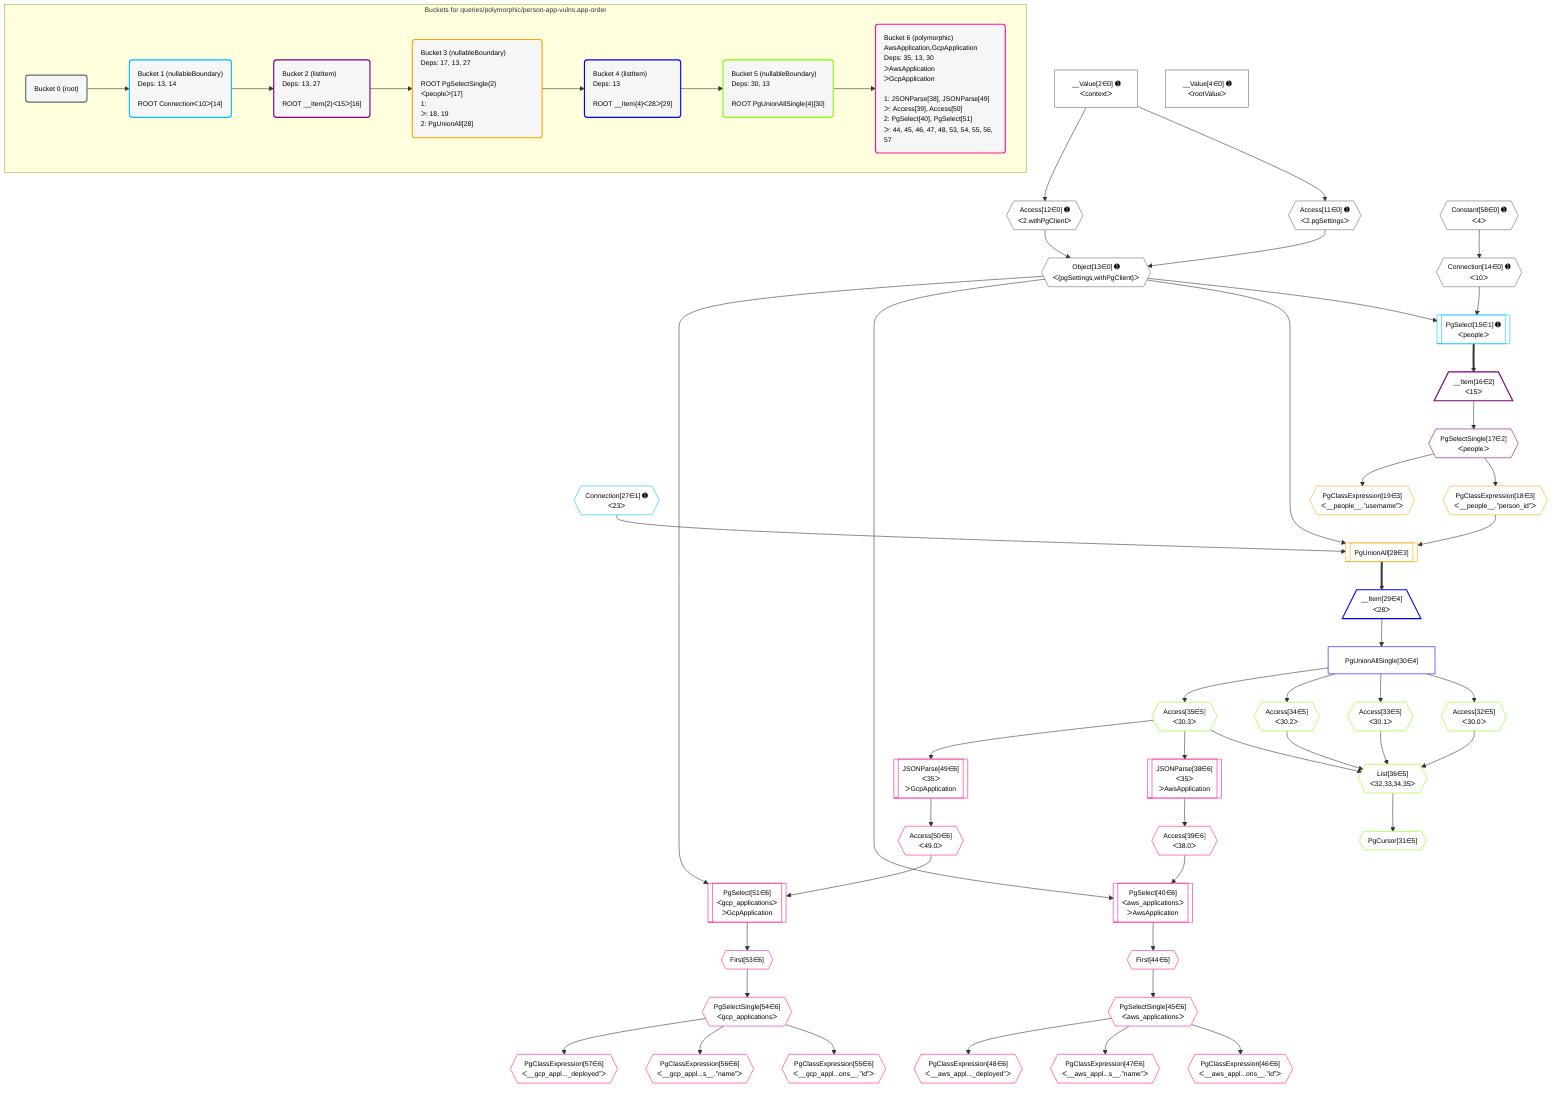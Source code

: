 %%{init: {'themeVariables': { 'fontSize': '12px'}}}%%
graph TD
    classDef path fill:#eee,stroke:#000,color:#000
    classDef plan fill:#fff,stroke-width:1px,color:#000
    classDef itemplan fill:#fff,stroke-width:2px,color:#000
    classDef unbatchedplan fill:#dff,stroke-width:1px,color:#000
    classDef sideeffectplan fill:#fcc,stroke-width:2px,color:#000
    classDef bucket fill:#f6f6f6,color:#000,stroke-width:2px,text-align:left


    %% plan dependencies
    Object13{{"Object[13∈0] ➊<br />ᐸ{pgSettings,withPgClient}ᐳ"}}:::plan
    Access11{{"Access[11∈0] ➊<br />ᐸ2.pgSettingsᐳ"}}:::plan
    Access12{{"Access[12∈0] ➊<br />ᐸ2.withPgClientᐳ"}}:::plan
    Access11 & Access12 --> Object13
    __Value2["__Value[2∈0] ➊<br />ᐸcontextᐳ"]:::plan
    __Value2 --> Access11
    __Value2 --> Access12
    Connection14{{"Connection[14∈0] ➊<br />ᐸ10ᐳ"}}:::plan
    Constant58{{"Constant[58∈0] ➊<br />ᐸ4ᐳ"}}:::plan
    Constant58 --> Connection14
    __Value4["__Value[4∈0] ➊<br />ᐸrootValueᐳ"]:::plan
    PgSelect15[["PgSelect[15∈1] ➊<br />ᐸpeopleᐳ"]]:::plan
    Object13 & Connection14 --> PgSelect15
    Connection27{{"Connection[27∈1] ➊<br />ᐸ23ᐳ"}}:::plan
    __Item16[/"__Item[16∈2]<br />ᐸ15ᐳ"\]:::itemplan
    PgSelect15 ==> __Item16
    PgSelectSingle17{{"PgSelectSingle[17∈2]<br />ᐸpeopleᐳ"}}:::plan
    __Item16 --> PgSelectSingle17
    PgUnionAll28[["PgUnionAll[28∈3]"]]:::plan
    PgClassExpression18{{"PgClassExpression[18∈3]<br />ᐸ__people__.”person_id”ᐳ"}}:::plan
    Object13 & PgClassExpression18 & Connection27 --> PgUnionAll28
    PgSelectSingle17 --> PgClassExpression18
    PgClassExpression19{{"PgClassExpression[19∈3]<br />ᐸ__people__.”username”ᐳ"}}:::plan
    PgSelectSingle17 --> PgClassExpression19
    __Item29[/"__Item[29∈4]<br />ᐸ28ᐳ"\]:::itemplan
    PgUnionAll28 ==> __Item29
    PgUnionAllSingle30["PgUnionAllSingle[30∈4]"]:::plan
    __Item29 --> PgUnionAllSingle30
    List36{{"List[36∈5]<br />ᐸ32,33,34,35ᐳ"}}:::plan
    Access32{{"Access[32∈5]<br />ᐸ30.0ᐳ"}}:::plan
    Access33{{"Access[33∈5]<br />ᐸ30.1ᐳ"}}:::plan
    Access34{{"Access[34∈5]<br />ᐸ30.2ᐳ"}}:::plan
    Access35{{"Access[35∈5]<br />ᐸ30.3ᐳ"}}:::plan
    Access32 & Access33 & Access34 & Access35 --> List36
    PgCursor31{{"PgCursor[31∈5]"}}:::plan
    List36 --> PgCursor31
    PgUnionAllSingle30 --> Access32
    PgUnionAllSingle30 --> Access33
    PgUnionAllSingle30 --> Access34
    PgUnionAllSingle30 --> Access35
    PgSelect40[["PgSelect[40∈6]<br />ᐸaws_applicationsᐳ<br />ᐳAwsApplication"]]:::plan
    Access39{{"Access[39∈6]<br />ᐸ38.0ᐳ"}}:::plan
    Object13 & Access39 --> PgSelect40
    PgSelect51[["PgSelect[51∈6]<br />ᐸgcp_applicationsᐳ<br />ᐳGcpApplication"]]:::plan
    Access50{{"Access[50∈6]<br />ᐸ49.0ᐳ"}}:::plan
    Object13 & Access50 --> PgSelect51
    JSONParse38[["JSONParse[38∈6]<br />ᐸ35ᐳ<br />ᐳAwsApplication"]]:::plan
    Access35 --> JSONParse38
    JSONParse38 --> Access39
    First44{{"First[44∈6]"}}:::plan
    PgSelect40 --> First44
    PgSelectSingle45{{"PgSelectSingle[45∈6]<br />ᐸaws_applicationsᐳ"}}:::plan
    First44 --> PgSelectSingle45
    PgClassExpression46{{"PgClassExpression[46∈6]<br />ᐸ__aws_appl...ons__.”id”ᐳ"}}:::plan
    PgSelectSingle45 --> PgClassExpression46
    PgClassExpression47{{"PgClassExpression[47∈6]<br />ᐸ__aws_appl...s__.”name”ᐳ"}}:::plan
    PgSelectSingle45 --> PgClassExpression47
    PgClassExpression48{{"PgClassExpression[48∈6]<br />ᐸ__aws_appl..._deployed”ᐳ"}}:::plan
    PgSelectSingle45 --> PgClassExpression48
    JSONParse49[["JSONParse[49∈6]<br />ᐸ35ᐳ<br />ᐳGcpApplication"]]:::plan
    Access35 --> JSONParse49
    JSONParse49 --> Access50
    First53{{"First[53∈6]"}}:::plan
    PgSelect51 --> First53
    PgSelectSingle54{{"PgSelectSingle[54∈6]<br />ᐸgcp_applicationsᐳ"}}:::plan
    First53 --> PgSelectSingle54
    PgClassExpression55{{"PgClassExpression[55∈6]<br />ᐸ__gcp_appl...ons__.”id”ᐳ"}}:::plan
    PgSelectSingle54 --> PgClassExpression55
    PgClassExpression56{{"PgClassExpression[56∈6]<br />ᐸ__gcp_appl...s__.”name”ᐳ"}}:::plan
    PgSelectSingle54 --> PgClassExpression56
    PgClassExpression57{{"PgClassExpression[57∈6]<br />ᐸ__gcp_appl..._deployed”ᐳ"}}:::plan
    PgSelectSingle54 --> PgClassExpression57

    %% define steps

    subgraph "Buckets for queries/polymorphic/person-app-vulns.app-order"
    Bucket0("Bucket 0 (root)"):::bucket
    classDef bucket0 stroke:#696969
    class Bucket0,__Value2,__Value4,Access11,Access12,Object13,Connection14,Constant58 bucket0
    Bucket1("Bucket 1 (nullableBoundary)<br />Deps: 13, 14<br /><br />ROOT Connectionᐸ10ᐳ[14]"):::bucket
    classDef bucket1 stroke:#00bfff
    class Bucket1,PgSelect15,Connection27 bucket1
    Bucket2("Bucket 2 (listItem)<br />Deps: 13, 27<br /><br />ROOT __Item{2}ᐸ15ᐳ[16]"):::bucket
    classDef bucket2 stroke:#7f007f
    class Bucket2,__Item16,PgSelectSingle17 bucket2
    Bucket3("Bucket 3 (nullableBoundary)<br />Deps: 17, 13, 27<br /><br />ROOT PgSelectSingle{2}ᐸpeopleᐳ[17]<br />1: <br />ᐳ: 18, 19<br />2: PgUnionAll[28]"):::bucket
    classDef bucket3 stroke:#ffa500
    class Bucket3,PgClassExpression18,PgClassExpression19,PgUnionAll28 bucket3
    Bucket4("Bucket 4 (listItem)<br />Deps: 13<br /><br />ROOT __Item{4}ᐸ28ᐳ[29]"):::bucket
    classDef bucket4 stroke:#0000ff
    class Bucket4,__Item29,PgUnionAllSingle30 bucket4
    Bucket5("Bucket 5 (nullableBoundary)<br />Deps: 30, 13<br /><br />ROOT PgUnionAllSingle{4}[30]"):::bucket
    classDef bucket5 stroke:#7fff00
    class Bucket5,PgCursor31,Access32,Access33,Access34,Access35,List36 bucket5
    Bucket6("Bucket 6 (polymorphic)<br />AwsApplication,GcpApplication<br />Deps: 35, 13, 30<br />ᐳAwsApplication<br />ᐳGcpApplication<br /><br />1: JSONParse[38], JSONParse[49]<br />ᐳ: Access[39], Access[50]<br />2: PgSelect[40], PgSelect[51]<br />ᐳ: 44, 45, 46, 47, 48, 53, 54, 55, 56, 57"):::bucket
    classDef bucket6 stroke:#ff1493
    class Bucket6,JSONParse38,Access39,PgSelect40,First44,PgSelectSingle45,PgClassExpression46,PgClassExpression47,PgClassExpression48,JSONParse49,Access50,PgSelect51,First53,PgSelectSingle54,PgClassExpression55,PgClassExpression56,PgClassExpression57 bucket6
    Bucket0 --> Bucket1
    Bucket1 --> Bucket2
    Bucket2 --> Bucket3
    Bucket3 --> Bucket4
    Bucket4 --> Bucket5
    Bucket5 --> Bucket6
    end